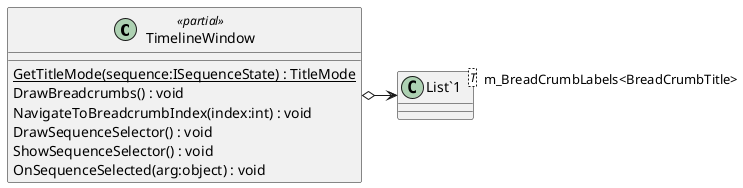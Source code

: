 @startuml
class TimelineWindow <<partial>> {
    {static} GetTitleMode(sequence:ISequenceState) : TitleMode
    DrawBreadcrumbs() : void
    NavigateToBreadcrumbIndex(index:int) : void
    DrawSequenceSelector() : void
    ShowSequenceSelector() : void
    OnSequenceSelected(arg:object) : void
}
class "List`1"<T> {
}
TimelineWindow o-> "m_BreadCrumbLabels<BreadCrumbTitle>" "List`1"
@enduml
